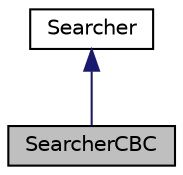 digraph "SearcherCBC"
{
 // INTERACTIVE_SVG=YES
  bgcolor="transparent";
  edge [fontname="Helvetica",fontsize="10",labelfontname="Helvetica",labelfontsize="10"];
  node [fontname="Helvetica",fontsize="10",shape=record];
  Node0 [label="SearcherCBC",height=0.2,width=0.4,color="black", fillcolor="grey75", style="filled", fontcolor="black"];
  Node1 -> Node0 [dir="back",color="midnightblue",fontsize="10",style="solid",fontname="Helvetica"];
  Node1 [label="Searcher",height=0.2,width=0.4,color="black",URL="$d2/dc9/classumontreal_1_1ssj_1_1discrepancy_1_1Searcher.html",tooltip="This class implements methods to search for the best lattices of rank 1, defined as follows  ..."];
}
